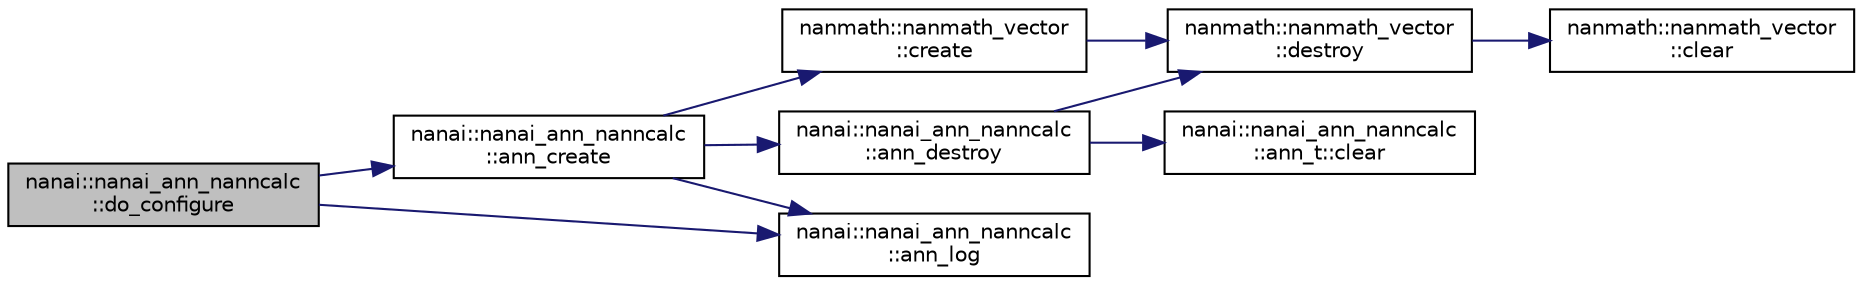 digraph "nanai::nanai_ann_nanncalc::do_configure"
{
  edge [fontname="Helvetica",fontsize="10",labelfontname="Helvetica",labelfontsize="10"];
  node [fontname="Helvetica",fontsize="10",shape=record];
  rankdir="LR";
  Node1 [label="nanai::nanai_ann_nanncalc\l::do_configure",height=0.2,width=0.4,color="black", fillcolor="grey75", style="filled", fontcolor="black"];
  Node1 -> Node2 [color="midnightblue",fontsize="10",style="solid"];
  Node2 [label="nanai::nanai_ann_nanncalc\l::ann_create",height=0.2,width=0.4,color="black", fillcolor="white", style="filled",URL="$classnanai_1_1nanai__ann__nanncalc.html#a05aa50ca275dade2e3ef735df4a5114d"];
  Node2 -> Node3 [color="midnightblue",fontsize="10",style="solid"];
  Node3 [label="nanai::nanai_ann_nanncalc\l::ann_destroy",height=0.2,width=0.4,color="black", fillcolor="white", style="filled",URL="$classnanai_1_1nanai__ann__nanncalc.html#a4fb9643a590238c96e8e387022626bd6"];
  Node3 -> Node4 [color="midnightblue",fontsize="10",style="solid"];
  Node4 [label="nanmath::nanmath_vector\l::destroy",height=0.2,width=0.4,color="black", fillcolor="white", style="filled",URL="$classnanmath_1_1nanmath__vector.html#a901586a8e1f67af4c1b5c7e5e4126dc0"];
  Node4 -> Node5 [color="midnightblue",fontsize="10",style="solid"];
  Node5 [label="nanmath::nanmath_vector\l::clear",height=0.2,width=0.4,color="black", fillcolor="white", style="filled",URL="$classnanmath_1_1nanmath__vector.html#a011d39d80690df03197309b2f09105a7"];
  Node3 -> Node6 [color="midnightblue",fontsize="10",style="solid"];
  Node6 [label="nanai::nanai_ann_nanncalc\l::ann_t::clear",height=0.2,width=0.4,color="black", fillcolor="white", style="filled",URL="$classnanai_1_1nanai__ann__nanncalc_1_1ann__t.html#acbeda89aa6636ea5e0e7d2ee711baaba"];
  Node2 -> Node7 [color="midnightblue",fontsize="10",style="solid"];
  Node7 [label="nanmath::nanmath_vector\l::create",height=0.2,width=0.4,color="black", fillcolor="white", style="filled",URL="$classnanmath_1_1nanmath__vector.html#af9f7f3a965aee9befe0fff50746848ee"];
  Node7 -> Node4 [color="midnightblue",fontsize="10",style="solid"];
  Node2 -> Node8 [color="midnightblue",fontsize="10",style="solid"];
  Node8 [label="nanai::nanai_ann_nanncalc\l::ann_log",height=0.2,width=0.4,color="black", fillcolor="white", style="filled",URL="$classnanai_1_1nanai__ann__nanncalc.html#a54ed62943cc681da143bb6a2e1782430"];
  Node1 -> Node8 [color="midnightblue",fontsize="10",style="solid"];
}
